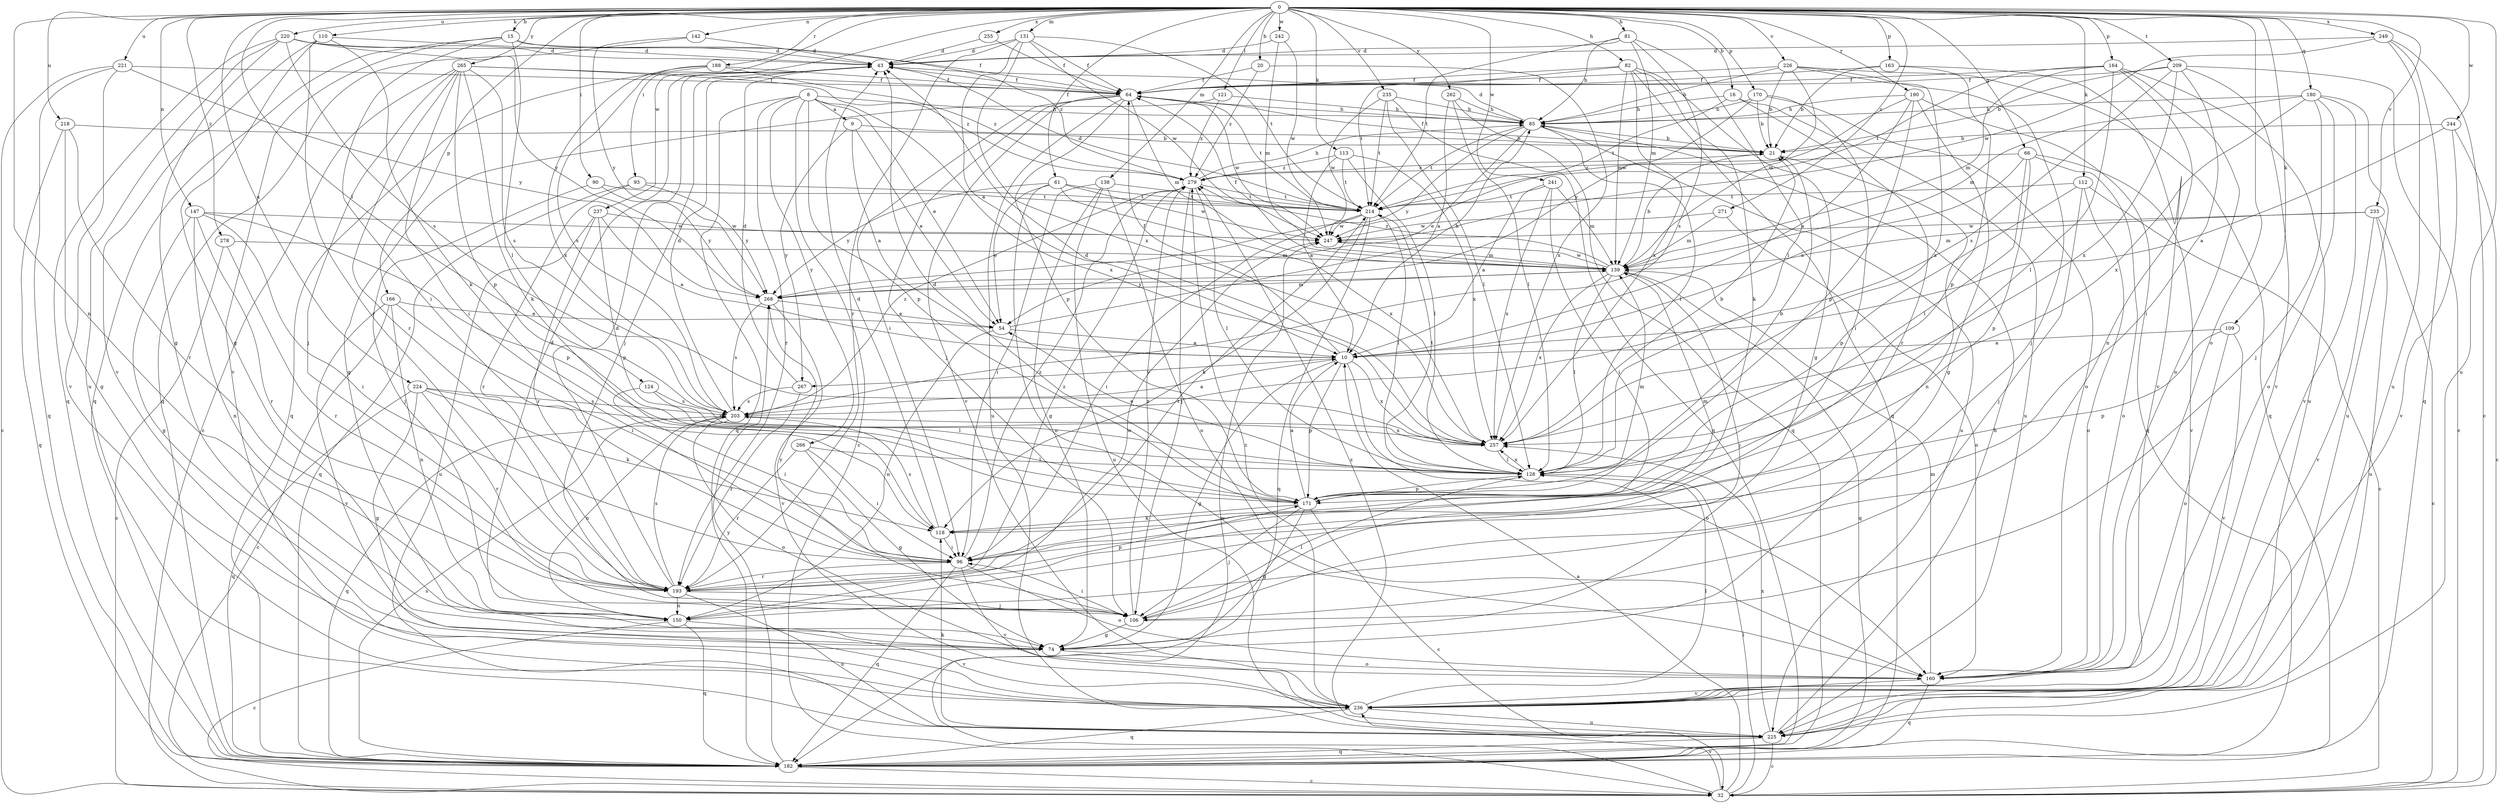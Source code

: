 strict digraph  {
0;
8;
9;
10;
15;
16;
20;
21;
32;
43;
54;
61;
64;
66;
74;
81;
82;
85;
90;
93;
96;
106;
109;
110;
112;
113;
118;
121;
124;
128;
131;
138;
139;
142;
147;
150;
160;
163;
164;
166;
170;
171;
180;
182;
188;
190;
193;
203;
209;
214;
218;
220;
221;
224;
225;
226;
233;
235;
236;
237;
241;
242;
244;
247;
249;
255;
257;
262;
265;
266;
267;
268;
271;
278;
279;
0 -> 15  [label=b];
0 -> 16  [label=b];
0 -> 20  [label=b];
0 -> 61  [label=f];
0 -> 66  [label=g];
0 -> 81  [label=h];
0 -> 82  [label=h];
0 -> 90  [label=i];
0 -> 93  [label=i];
0 -> 109  [label=k];
0 -> 110  [label=k];
0 -> 112  [label=k];
0 -> 113  [label=k];
0 -> 121  [label=l];
0 -> 124  [label=l];
0 -> 131  [label=m];
0 -> 138  [label=m];
0 -> 142  [label=n];
0 -> 147  [label=n];
0 -> 150  [label=n];
0 -> 160  [label=o];
0 -> 163  [label=p];
0 -> 164  [label=p];
0 -> 166  [label=p];
0 -> 170  [label=p];
0 -> 180  [label=q];
0 -> 188  [label=r];
0 -> 190  [label=r];
0 -> 209  [label=t];
0 -> 218  [label=u];
0 -> 220  [label=u];
0 -> 221  [label=u];
0 -> 224  [label=u];
0 -> 225  [label=u];
0 -> 226  [label=v];
0 -> 233  [label=v];
0 -> 235  [label=v];
0 -> 237  [label=w];
0 -> 241  [label=w];
0 -> 242  [label=w];
0 -> 244  [label=w];
0 -> 249  [label=x];
0 -> 255  [label=x];
0 -> 262  [label=y];
0 -> 265  [label=y];
0 -> 271  [label=z];
0 -> 278  [label=z];
8 -> 9  [label=a];
8 -> 32  [label=c];
8 -> 54  [label=e];
8 -> 85  [label=h];
8 -> 171  [label=p];
8 -> 182  [label=q];
8 -> 193  [label=r];
8 -> 257  [label=x];
8 -> 266  [label=y];
9 -> 10  [label=a];
9 -> 21  [label=b];
9 -> 54  [label=e];
9 -> 267  [label=y];
10 -> 64  [label=f];
10 -> 74  [label=g];
10 -> 160  [label=o];
10 -> 171  [label=p];
10 -> 257  [label=x];
10 -> 267  [label=y];
15 -> 43  [label=d];
15 -> 96  [label=i];
15 -> 128  [label=l];
15 -> 182  [label=q];
15 -> 236  [label=v];
15 -> 279  [label=z];
16 -> 85  [label=h];
16 -> 193  [label=r];
16 -> 214  [label=t];
16 -> 225  [label=u];
20 -> 64  [label=f];
20 -> 257  [label=x];
20 -> 279  [label=z];
21 -> 64  [label=f];
21 -> 150  [label=n];
21 -> 279  [label=z];
32 -> 10  [label=a];
32 -> 128  [label=l];
32 -> 236  [label=v];
32 -> 247  [label=w];
43 -> 64  [label=f];
43 -> 106  [label=j];
54 -> 10  [label=a];
54 -> 85  [label=h];
54 -> 150  [label=n];
61 -> 54  [label=e];
61 -> 160  [label=o];
61 -> 214  [label=t];
61 -> 247  [label=w];
61 -> 257  [label=x];
61 -> 268  [label=y];
64 -> 85  [label=h];
64 -> 96  [label=i];
64 -> 106  [label=j];
64 -> 139  [label=m];
64 -> 171  [label=p];
64 -> 214  [label=t];
64 -> 225  [label=u];
64 -> 236  [label=v];
64 -> 247  [label=w];
66 -> 10  [label=a];
66 -> 128  [label=l];
66 -> 160  [label=o];
66 -> 171  [label=p];
66 -> 236  [label=v];
66 -> 279  [label=z];
74 -> 160  [label=o];
81 -> 43  [label=d];
81 -> 85  [label=h];
81 -> 128  [label=l];
81 -> 139  [label=m];
81 -> 203  [label=s];
81 -> 214  [label=t];
82 -> 64  [label=f];
82 -> 74  [label=g];
82 -> 118  [label=k];
82 -> 139  [label=m];
82 -> 182  [label=q];
82 -> 214  [label=t];
82 -> 257  [label=x];
85 -> 21  [label=b];
85 -> 43  [label=d];
85 -> 54  [label=e];
85 -> 128  [label=l];
85 -> 214  [label=t];
85 -> 225  [label=u];
85 -> 268  [label=y];
90 -> 106  [label=j];
90 -> 214  [label=t];
90 -> 268  [label=y];
93 -> 182  [label=q];
93 -> 193  [label=r];
93 -> 214  [label=t];
93 -> 268  [label=y];
96 -> 160  [label=o];
96 -> 182  [label=q];
96 -> 193  [label=r];
96 -> 236  [label=v];
96 -> 279  [label=z];
106 -> 74  [label=g];
106 -> 96  [label=i];
106 -> 128  [label=l];
106 -> 268  [label=y];
106 -> 279  [label=z];
109 -> 10  [label=a];
109 -> 160  [label=o];
109 -> 171  [label=p];
109 -> 236  [label=v];
110 -> 43  [label=d];
110 -> 74  [label=g];
110 -> 118  [label=k];
110 -> 193  [label=r];
110 -> 236  [label=v];
112 -> 32  [label=c];
112 -> 106  [label=j];
112 -> 160  [label=o];
112 -> 171  [label=p];
112 -> 214  [label=t];
113 -> 10  [label=a];
113 -> 128  [label=l];
113 -> 214  [label=t];
113 -> 257  [label=x];
113 -> 279  [label=z];
118 -> 43  [label=d];
118 -> 96  [label=i];
118 -> 139  [label=m];
118 -> 203  [label=s];
121 -> 74  [label=g];
121 -> 85  [label=h];
121 -> 279  [label=z];
124 -> 96  [label=i];
124 -> 128  [label=l];
124 -> 203  [label=s];
128 -> 21  [label=b];
128 -> 54  [label=e];
128 -> 171  [label=p];
128 -> 214  [label=t];
128 -> 257  [label=x];
131 -> 10  [label=a];
131 -> 43  [label=d];
131 -> 64  [label=f];
131 -> 193  [label=r];
131 -> 214  [label=t];
131 -> 247  [label=w];
131 -> 257  [label=x];
138 -> 74  [label=g];
138 -> 96  [label=i];
138 -> 160  [label=o];
138 -> 214  [label=t];
138 -> 225  [label=u];
139 -> 21  [label=b];
139 -> 64  [label=f];
139 -> 106  [label=j];
139 -> 128  [label=l];
139 -> 182  [label=q];
139 -> 247  [label=w];
139 -> 257  [label=x];
139 -> 268  [label=y];
139 -> 279  [label=z];
142 -> 43  [label=d];
142 -> 182  [label=q];
142 -> 268  [label=y];
147 -> 74  [label=g];
147 -> 96  [label=i];
147 -> 150  [label=n];
147 -> 171  [label=p];
147 -> 193  [label=r];
147 -> 247  [label=w];
150 -> 32  [label=c];
150 -> 43  [label=d];
150 -> 182  [label=q];
150 -> 236  [label=v];
150 -> 247  [label=w];
160 -> 139  [label=m];
160 -> 182  [label=q];
160 -> 236  [label=v];
163 -> 21  [label=b];
163 -> 64  [label=f];
163 -> 171  [label=p];
163 -> 236  [label=v];
164 -> 64  [label=f];
164 -> 128  [label=l];
164 -> 139  [label=m];
164 -> 150  [label=n];
164 -> 160  [label=o];
164 -> 214  [label=t];
164 -> 225  [label=u];
166 -> 32  [label=c];
166 -> 54  [label=e];
166 -> 96  [label=i];
166 -> 150  [label=n];
166 -> 236  [label=v];
170 -> 21  [label=b];
170 -> 85  [label=h];
170 -> 96  [label=i];
170 -> 160  [label=o];
170 -> 268  [label=y];
171 -> 10  [label=a];
171 -> 32  [label=c];
171 -> 43  [label=d];
171 -> 74  [label=g];
171 -> 106  [label=j];
171 -> 118  [label=k];
171 -> 139  [label=m];
180 -> 85  [label=h];
180 -> 106  [label=j];
180 -> 139  [label=m];
180 -> 160  [label=o];
180 -> 225  [label=u];
180 -> 236  [label=v];
180 -> 257  [label=x];
182 -> 32  [label=c];
182 -> 203  [label=s];
182 -> 268  [label=y];
188 -> 64  [label=f];
188 -> 182  [label=q];
188 -> 203  [label=s];
188 -> 257  [label=x];
188 -> 279  [label=z];
190 -> 10  [label=a];
190 -> 74  [label=g];
190 -> 85  [label=h];
190 -> 171  [label=p];
190 -> 182  [label=q];
190 -> 247  [label=w];
193 -> 43  [label=d];
193 -> 106  [label=j];
193 -> 150  [label=n];
193 -> 171  [label=p];
193 -> 203  [label=s];
193 -> 214  [label=t];
193 -> 225  [label=u];
193 -> 279  [label=z];
203 -> 10  [label=a];
203 -> 43  [label=d];
203 -> 150  [label=n];
203 -> 160  [label=o];
203 -> 182  [label=q];
203 -> 257  [label=x];
203 -> 279  [label=z];
209 -> 21  [label=b];
209 -> 32  [label=c];
209 -> 64  [label=f];
209 -> 96  [label=i];
209 -> 203  [label=s];
209 -> 236  [label=v];
209 -> 257  [label=x];
214 -> 43  [label=d];
214 -> 96  [label=i];
214 -> 118  [label=k];
214 -> 128  [label=l];
214 -> 182  [label=q];
214 -> 247  [label=w];
218 -> 21  [label=b];
218 -> 74  [label=g];
218 -> 182  [label=q];
218 -> 193  [label=r];
220 -> 43  [label=d];
220 -> 64  [label=f];
220 -> 74  [label=g];
220 -> 182  [label=q];
220 -> 203  [label=s];
220 -> 225  [label=u];
220 -> 268  [label=y];
221 -> 32  [label=c];
221 -> 64  [label=f];
221 -> 182  [label=q];
221 -> 236  [label=v];
221 -> 268  [label=y];
224 -> 74  [label=g];
224 -> 118  [label=k];
224 -> 182  [label=q];
224 -> 193  [label=r];
224 -> 203  [label=s];
224 -> 257  [label=x];
225 -> 32  [label=c];
225 -> 85  [label=h];
225 -> 118  [label=k];
225 -> 182  [label=q];
225 -> 257  [label=x];
225 -> 279  [label=z];
226 -> 21  [label=b];
226 -> 64  [label=f];
226 -> 85  [label=h];
226 -> 106  [label=j];
226 -> 139  [label=m];
226 -> 182  [label=q];
226 -> 257  [label=x];
233 -> 32  [label=c];
233 -> 139  [label=m];
233 -> 225  [label=u];
233 -> 236  [label=v];
233 -> 247  [label=w];
235 -> 85  [label=h];
235 -> 128  [label=l];
235 -> 182  [label=q];
235 -> 214  [label=t];
235 -> 247  [label=w];
236 -> 128  [label=l];
236 -> 182  [label=q];
236 -> 225  [label=u];
236 -> 279  [label=z];
237 -> 10  [label=a];
237 -> 171  [label=p];
237 -> 193  [label=r];
237 -> 225  [label=u];
237 -> 247  [label=w];
241 -> 10  [label=a];
241 -> 96  [label=i];
241 -> 139  [label=m];
241 -> 214  [label=t];
241 -> 257  [label=x];
242 -> 43  [label=d];
242 -> 139  [label=m];
242 -> 247  [label=w];
244 -> 10  [label=a];
244 -> 21  [label=b];
244 -> 32  [label=c];
244 -> 236  [label=v];
247 -> 139  [label=m];
249 -> 32  [label=c];
249 -> 43  [label=d];
249 -> 182  [label=q];
249 -> 225  [label=u];
249 -> 247  [label=w];
255 -> 43  [label=d];
255 -> 64  [label=f];
257 -> 21  [label=b];
257 -> 43  [label=d];
257 -> 128  [label=l];
262 -> 10  [label=a];
262 -> 85  [label=h];
262 -> 128  [label=l];
262 -> 182  [label=q];
265 -> 32  [label=c];
265 -> 64  [label=f];
265 -> 96  [label=i];
265 -> 106  [label=j];
265 -> 118  [label=k];
265 -> 171  [label=p];
265 -> 193  [label=r];
265 -> 203  [label=s];
265 -> 279  [label=z];
266 -> 74  [label=g];
266 -> 96  [label=i];
266 -> 128  [label=l];
266 -> 193  [label=r];
267 -> 43  [label=d];
267 -> 193  [label=r];
267 -> 203  [label=s];
268 -> 54  [label=e];
268 -> 139  [label=m];
268 -> 203  [label=s];
268 -> 236  [label=v];
271 -> 139  [label=m];
271 -> 160  [label=o];
271 -> 247  [label=w];
278 -> 32  [label=c];
278 -> 139  [label=m];
278 -> 193  [label=r];
279 -> 85  [label=h];
279 -> 106  [label=j];
279 -> 128  [label=l];
279 -> 214  [label=t];
}
